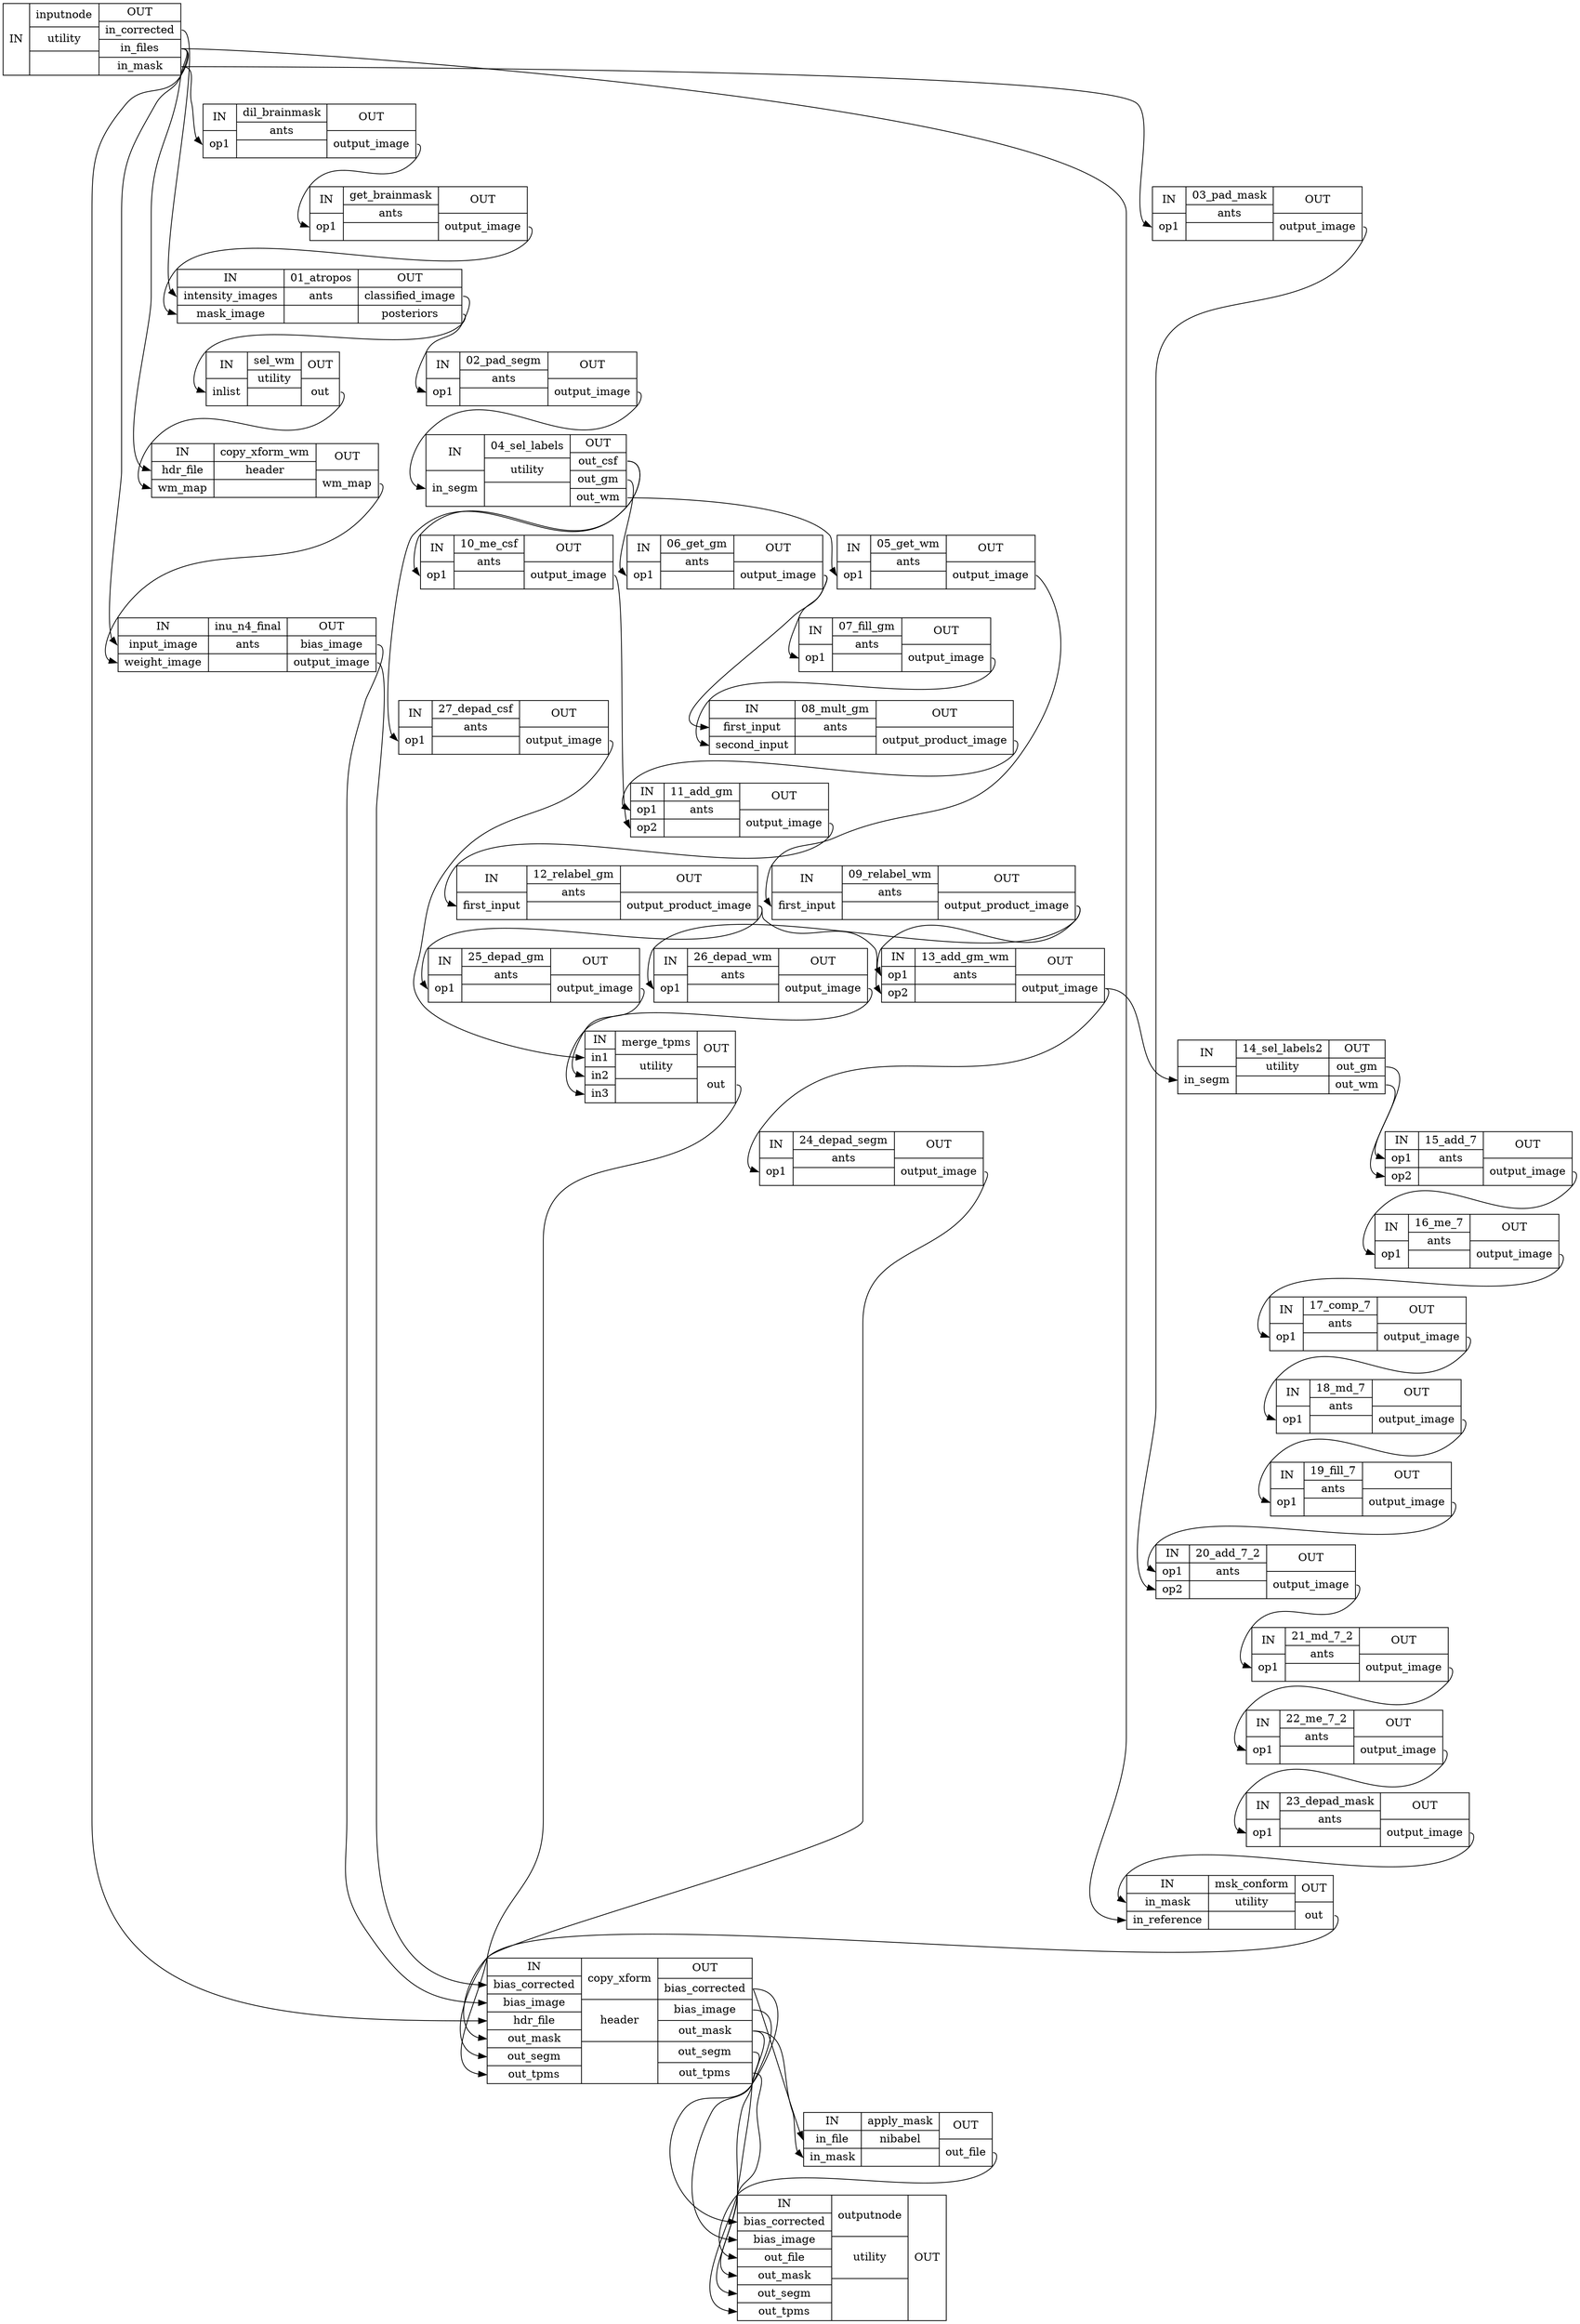digraph structs {
node [shape=record];
atropos_wfinputnode [label="{IN}|{ inputnode | utility |  }|{OUT|<outincorrected> in_corrected|<outinfiles> in_files|<outinmask> in_mask}"];
atropos_wf03_pad_mask [label="{IN|<inop1> op1}|{ 03_pad_mask | ants |  }|{OUT|<outoutputimage> output_image}"];
atropos_wfdil_brainmask [label="{IN|<inop1> op1}|{ dil_brainmask | ants |  }|{OUT|<outoutputimage> output_image}"];
atropos_wfget_brainmask [label="{IN|<inop1> op1}|{ get_brainmask | ants |  }|{OUT|<outoutputimage> output_image}"];
atropos_wf01_atropos [label="{IN|<inintensityimages> intensity_images|<inmaskimage> mask_image}|{ 01_atropos | ants |  }|{OUT|<outclassifiedimage> classified_image|<outposteriors> posteriors}"];
atropos_wfsel_wm [label="{IN|<ininlist> inlist}|{ sel_wm | utility |  }|{OUT|<outout> out}"];
atropos_wfcopy_xform_wm [label="{IN|<inhdrfile> hdr_file|<inwmmap> wm_map}|{ copy_xform_wm | header |  }|{OUT|<outwmmap> wm_map}"];
atropos_wfinu_n4_final [label="{IN|<ininputimage> input_image|<inweightimage> weight_image}|{ inu_n4_final | ants |  }|{OUT|<outbiasimage> bias_image|<outoutputimage> output_image}"];
atropos_wf02_pad_segm [label="{IN|<inop1> op1}|{ 02_pad_segm | ants |  }|{OUT|<outoutputimage> output_image}"];
atropos_wf04_sel_labels [label="{IN|<ininsegm> in_segm}|{ 04_sel_labels | utility |  }|{OUT|<outoutcsf> out_csf|<outoutgm> out_gm|<outoutwm> out_wm}"];
atropos_wf27_depad_csf [label="{IN|<inop1> op1}|{ 27_depad_csf | ants |  }|{OUT|<outoutputimage> output_image}"];
atropos_wf10_me_csf [label="{IN|<inop1> op1}|{ 10_me_csf | ants |  }|{OUT|<outoutputimage> output_image}"];
atropos_wf06_get_gm [label="{IN|<inop1> op1}|{ 06_get_gm | ants |  }|{OUT|<outoutputimage> output_image}"];
atropos_wf07_fill_gm [label="{IN|<inop1> op1}|{ 07_fill_gm | ants |  }|{OUT|<outoutputimage> output_image}"];
atropos_wf08_mult_gm [label="{IN|<infirstinput> first_input|<insecondinput> second_input}|{ 08_mult_gm | ants |  }|{OUT|<outoutputproductimage> output_product_image}"];
atropos_wf11_add_gm [label="{IN|<inop1> op1|<inop2> op2}|{ 11_add_gm | ants |  }|{OUT|<outoutputimage> output_image}"];
atropos_wf12_relabel_gm [label="{IN|<infirstinput> first_input}|{ 12_relabel_gm | ants |  }|{OUT|<outoutputproductimage> output_product_image}"];
atropos_wf25_depad_gm [label="{IN|<inop1> op1}|{ 25_depad_gm | ants |  }|{OUT|<outoutputimage> output_image}"];
atropos_wf05_get_wm [label="{IN|<inop1> op1}|{ 05_get_wm | ants |  }|{OUT|<outoutputimage> output_image}"];
atropos_wf09_relabel_wm [label="{IN|<infirstinput> first_input}|{ 09_relabel_wm | ants |  }|{OUT|<outoutputproductimage> output_product_image}"];
atropos_wf26_depad_wm [label="{IN|<inop1> op1}|{ 26_depad_wm | ants |  }|{OUT|<outoutputimage> output_image}"];
atropos_wfmerge_tpms [label="{IN|<inin1> in1|<inin2> in2|<inin3> in3}|{ merge_tpms | utility |  }|{OUT|<outout> out}"];
atropos_wf13_add_gm_wm [label="{IN|<inop1> op1|<inop2> op2}|{ 13_add_gm_wm | ants |  }|{OUT|<outoutputimage> output_image}"];
atropos_wf24_depad_segm [label="{IN|<inop1> op1}|{ 24_depad_segm | ants |  }|{OUT|<outoutputimage> output_image}"];
atropos_wf14_sel_labels2 [label="{IN|<ininsegm> in_segm}|{ 14_sel_labels2 | utility |  }|{OUT|<outoutgm> out_gm|<outoutwm> out_wm}"];
atropos_wf15_add_7 [label="{IN|<inop1> op1|<inop2> op2}|{ 15_add_7 | ants |  }|{OUT|<outoutputimage> output_image}"];
atropos_wf16_me_7 [label="{IN|<inop1> op1}|{ 16_me_7 | ants |  }|{OUT|<outoutputimage> output_image}"];
atropos_wf17_comp_7 [label="{IN|<inop1> op1}|{ 17_comp_7 | ants |  }|{OUT|<outoutputimage> output_image}"];
atropos_wf18_md_7 [label="{IN|<inop1> op1}|{ 18_md_7 | ants |  }|{OUT|<outoutputimage> output_image}"];
atropos_wf19_fill_7 [label="{IN|<inop1> op1}|{ 19_fill_7 | ants |  }|{OUT|<outoutputimage> output_image}"];
atropos_wf20_add_7_2 [label="{IN|<inop1> op1|<inop2> op2}|{ 20_add_7_2 | ants |  }|{OUT|<outoutputimage> output_image}"];
atropos_wf21_md_7_2 [label="{IN|<inop1> op1}|{ 21_md_7_2 | ants |  }|{OUT|<outoutputimage> output_image}"];
atropos_wf22_me_7_2 [label="{IN|<inop1> op1}|{ 22_me_7_2 | ants |  }|{OUT|<outoutputimage> output_image}"];
atropos_wf23_depad_mask [label="{IN|<inop1> op1}|{ 23_depad_mask | ants |  }|{OUT|<outoutputimage> output_image}"];
atropos_wfmsk_conform [label="{IN|<ininmask> in_mask|<ininreference> in_reference}|{ msk_conform | utility |  }|{OUT|<outout> out}"];
atropos_wfcopy_xform [label="{IN|<inbiascorrected> bias_corrected|<inbiasimage> bias_image|<inhdrfile> hdr_file|<inoutmask> out_mask|<inoutsegm> out_segm|<inouttpms> out_tpms}|{ copy_xform | header |  }|{OUT|<outbiascorrected> bias_corrected|<outbiasimage> bias_image|<outoutmask> out_mask|<outoutsegm> out_segm|<outouttpms> out_tpms}"];
atropos_wfapply_mask [label="{IN|<ininfile> in_file|<ininmask> in_mask}|{ apply_mask | nibabel |  }|{OUT|<outoutfile> out_file}"];
atropos_wfoutputnode [label="{IN|<inbiascorrected> bias_corrected|<inbiasimage> bias_image|<inoutfile> out_file|<inoutmask> out_mask|<inoutsegm> out_segm|<inouttpms> out_tpms}|{ outputnode | utility |  }|{OUT}"];
atropos_wf01_atropos:outclassifiedimage:e -> atropos_wf02_pad_segm:inop1:w;
atropos_wf01_atropos:outposteriors:e -> atropos_wfsel_wm:ininlist:w;
atropos_wf02_pad_segm:outoutputimage:e -> atropos_wf04_sel_labels:ininsegm:w;
atropos_wf03_pad_mask:outoutputimage:e -> atropos_wf20_add_7_2:inop2:w;
atropos_wf04_sel_labels:outoutcsf:e -> atropos_wf10_me_csf:inop1:w;
atropos_wf04_sel_labels:outoutcsf:e -> atropos_wf27_depad_csf:inop1:w;
atropos_wf04_sel_labels:outoutgm:e -> atropos_wf06_get_gm:inop1:w;
atropos_wf04_sel_labels:outoutwm:e -> atropos_wf05_get_wm:inop1:w;
atropos_wf05_get_wm:outoutputimage:e -> atropos_wf09_relabel_wm:infirstinput:w;
atropos_wf06_get_gm:outoutputimage:e -> atropos_wf07_fill_gm:inop1:w;
atropos_wf06_get_gm:outoutputimage:e -> atropos_wf08_mult_gm:infirstinput:w;
atropos_wf07_fill_gm:outoutputimage:e -> atropos_wf08_mult_gm:insecondinput:w;
atropos_wf08_mult_gm:outoutputproductimage:e -> atropos_wf11_add_gm:inop1:w;
atropos_wf09_relabel_wm:outoutputproductimage:e -> atropos_wf13_add_gm_wm:inop1:w;
atropos_wf09_relabel_wm:outoutputproductimage:e -> atropos_wf26_depad_wm:inop1:w;
atropos_wf10_me_csf:outoutputimage:e -> atropos_wf11_add_gm:inop2:w;
atropos_wf11_add_gm:outoutputimage:e -> atropos_wf12_relabel_gm:infirstinput:w;
atropos_wf12_relabel_gm:outoutputproductimage:e -> atropos_wf13_add_gm_wm:inop2:w;
atropos_wf12_relabel_gm:outoutputproductimage:e -> atropos_wf25_depad_gm:inop1:w;
atropos_wf13_add_gm_wm:outoutputimage:e -> atropos_wf14_sel_labels2:ininsegm:w;
atropos_wf13_add_gm_wm:outoutputimage:e -> atropos_wf24_depad_segm:inop1:w;
atropos_wf14_sel_labels2:outoutgm:e -> atropos_wf15_add_7:inop2:w;
atropos_wf14_sel_labels2:outoutwm:e -> atropos_wf15_add_7:inop1:w;
atropos_wf15_add_7:outoutputimage:e -> atropos_wf16_me_7:inop1:w;
atropos_wf16_me_7:outoutputimage:e -> atropos_wf17_comp_7:inop1:w;
atropos_wf17_comp_7:outoutputimage:e -> atropos_wf18_md_7:inop1:w;
atropos_wf18_md_7:outoutputimage:e -> atropos_wf19_fill_7:inop1:w;
atropos_wf19_fill_7:outoutputimage:e -> atropos_wf20_add_7_2:inop1:w;
atropos_wf20_add_7_2:outoutputimage:e -> atropos_wf21_md_7_2:inop1:w;
atropos_wf21_md_7_2:outoutputimage:e -> atropos_wf22_me_7_2:inop1:w;
atropos_wf22_me_7_2:outoutputimage:e -> atropos_wf23_depad_mask:inop1:w;
atropos_wf23_depad_mask:outoutputimage:e -> atropos_wfmsk_conform:ininmask:w;
atropos_wf24_depad_segm:outoutputimage:e -> atropos_wfcopy_xform:inoutsegm:w;
atropos_wf25_depad_gm:outoutputimage:e -> atropos_wfmerge_tpms:inin2:w;
atropos_wf26_depad_wm:outoutputimage:e -> atropos_wfmerge_tpms:inin3:w;
atropos_wf27_depad_csf:outoutputimage:e -> atropos_wfmerge_tpms:inin1:w;
atropos_wfapply_mask:outoutfile:e -> atropos_wfoutputnode:inoutfile:w;
atropos_wfcopy_xform:outbiascorrected:e -> atropos_wfapply_mask:ininfile:w;
atropos_wfcopy_xform:outbiascorrected:e -> atropos_wfoutputnode:inbiascorrected:w;
atropos_wfcopy_xform:outbiasimage:e -> atropos_wfoutputnode:inbiasimage:w;
atropos_wfcopy_xform:outoutmask:e -> atropos_wfapply_mask:ininmask:w;
atropos_wfcopy_xform:outoutmask:e -> atropos_wfoutputnode:inoutmask:w;
atropos_wfcopy_xform:outoutsegm:e -> atropos_wfoutputnode:inoutsegm:w;
atropos_wfcopy_xform:outouttpms:e -> atropos_wfoutputnode:inouttpms:w;
atropos_wfcopy_xform_wm:outwmmap:e -> atropos_wfinu_n4_final:inweightimage:w;
atropos_wfdil_brainmask:outoutputimage:e -> atropos_wfget_brainmask:inop1:w;
atropos_wfget_brainmask:outoutputimage:e -> atropos_wf01_atropos:inmaskimage:w;
atropos_wfinputnode:outincorrected:e -> atropos_wf01_atropos:inintensityimages:w;
atropos_wfinputnode:outinfiles:e -> atropos_wfcopy_xform:inhdrfile:w;
atropos_wfinputnode:outinfiles:e -> atropos_wfcopy_xform_wm:inhdrfile:w;
atropos_wfinputnode:outinfiles:e -> atropos_wfinu_n4_final:ininputimage:w;
atropos_wfinputnode:outinfiles:e -> atropos_wfmsk_conform:ininreference:w;
atropos_wfinputnode:outinmask:e -> atropos_wf03_pad_mask:inop1:w;
atropos_wfinputnode:outinmask:e -> atropos_wfdil_brainmask:inop1:w;
atropos_wfinu_n4_final:outbiasimage:e -> atropos_wfcopy_xform:inbiasimage:w;
atropos_wfinu_n4_final:outoutputimage:e -> atropos_wfcopy_xform:inbiascorrected:w;
atropos_wfmerge_tpms:outout:e -> atropos_wfcopy_xform:inouttpms:w;
atropos_wfmsk_conform:outout:e -> atropos_wfcopy_xform:inoutmask:w;
atropos_wfsel_wm:outout:e -> atropos_wfcopy_xform_wm:inwmmap:w;
}